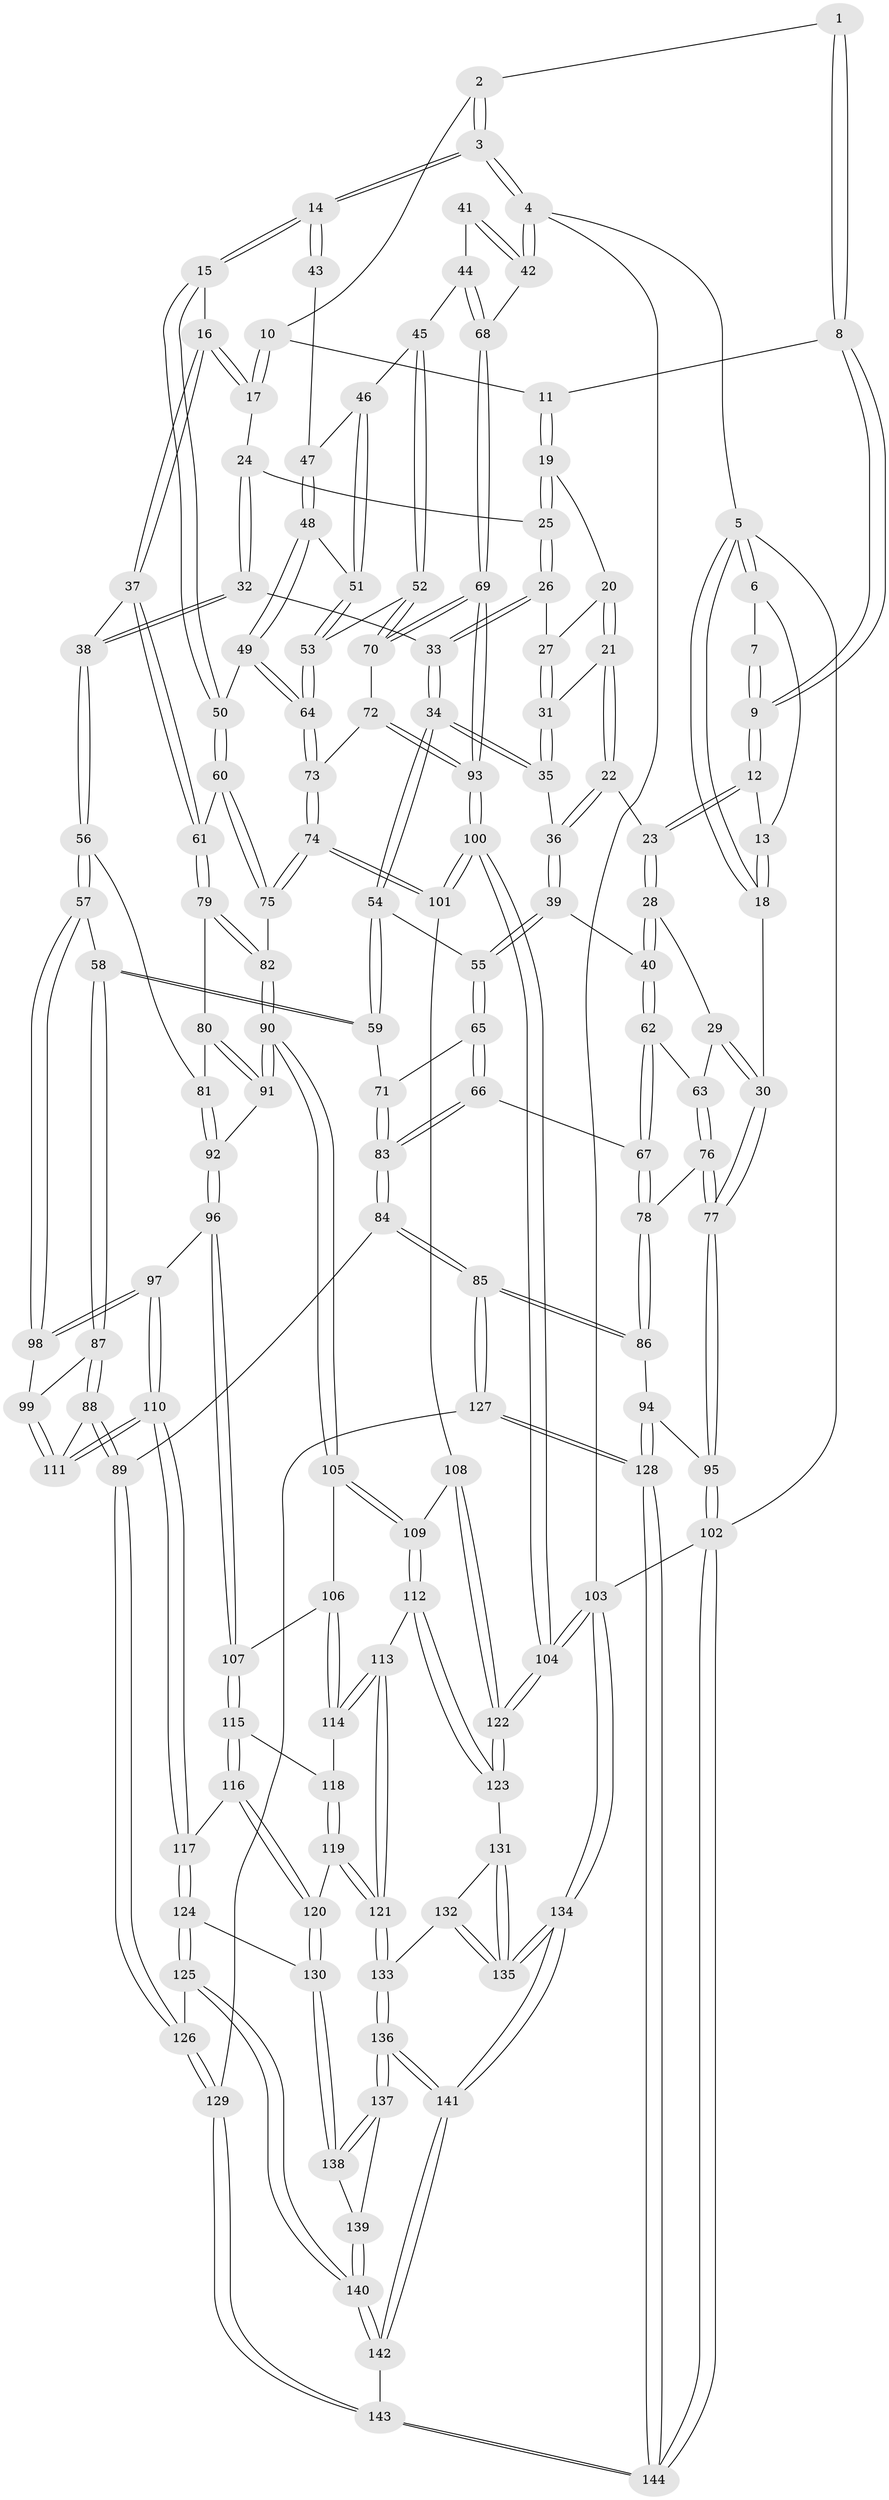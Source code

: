 // Generated by graph-tools (version 1.1) at 2025/27/03/15/25 16:27:57]
// undirected, 144 vertices, 357 edges
graph export_dot {
graph [start="1"]
  node [color=gray90,style=filled];
  1 [pos="+0.35421136830843786+0"];
  2 [pos="+0.40631725982689004+0"];
  3 [pos="+0.7244395950997793+0"];
  4 [pos="+1+0"];
  5 [pos="+0+0"];
  6 [pos="+0+0"];
  7 [pos="+0.1594430799648917+0"];
  8 [pos="+0.24774759946447744+0.1614910719936988"];
  9 [pos="+0.1772526884474569+0.16513904753841352"];
  10 [pos="+0.36796325726683116+0.10086589588895647"];
  11 [pos="+0.29623368860739824+0.1685641885370157"];
  12 [pos="+0.17399415915145308+0.16807887341551125"];
  13 [pos="+0.09527131767403417+0.1541104402218124"];
  14 [pos="+0.701253807220569+0.14650274339215053"];
  15 [pos="+0.6994961469177334+0.14913123471042028"];
  16 [pos="+0.6337822357642432+0.1989406176664056"];
  17 [pos="+0.5374783298098896+0.1970895450561431"];
  18 [pos="+0+0.20701465218573564"];
  19 [pos="+0.3322082626644457+0.21654787550645116"];
  20 [pos="+0.30532122529777556+0.2587883972513216"];
  21 [pos="+0.2620387104537944+0.2912066820413825"];
  22 [pos="+0.2088242585754221+0.29129322066842755"];
  23 [pos="+0.16779227659223447+0.21488266718944504"];
  24 [pos="+0.39134945881595123+0.24466835182641938"];
  25 [pos="+0.3537357818239569+0.23126449354476095"];
  26 [pos="+0.3305503510954265+0.30181345319031255"];
  27 [pos="+0.30009206362865076+0.2989045433650037"];
  28 [pos="+0.08275663327108423+0.3066091728742164"];
  29 [pos="+0.022039998051466652+0.3320174471331607"];
  30 [pos="+0+0.33461966316263625"];
  31 [pos="+0.29133070858113325+0.31131656139625147"];
  32 [pos="+0.3961959925423206+0.34247418876647456"];
  33 [pos="+0.33283122535445875+0.3524615989294029"];
  34 [pos="+0.3206030932316761+0.3597265396672496"];
  35 [pos="+0.29542024495996433+0.32923629977451896"];
  36 [pos="+0.21274480019946976+0.3281484144006514"];
  37 [pos="+0.6330885282406818+0.20048944036614724"];
  38 [pos="+0.467805530243732+0.4019593349824067"];
  39 [pos="+0.20655999508203807+0.3848581369871139"];
  40 [pos="+0.17708047859099507+0.3909551524736666"];
  41 [pos="+0.9740886866611193+0.1636680387781544"];
  42 [pos="+1+0"];
  43 [pos="+0.8396543207401335+0.215518366795792"];
  44 [pos="+1+0.305826538053295"];
  45 [pos="+0.9450585272296724+0.2796412599057966"];
  46 [pos="+0.9407610280012815+0.2778434244304543"];
  47 [pos="+0.8747367055430469+0.2424680769436982"];
  48 [pos="+0.8713922013537136+0.402812181831123"];
  49 [pos="+0.7964500744503964+0.41573542515754885"];
  50 [pos="+0.774950589789477+0.40493171292466756"];
  51 [pos="+0.8836499728126291+0.40661491981256603"];
  52 [pos="+0.9253784736228705+0.4273202802327687"];
  53 [pos="+0.9061086718506415+0.4194927679456698"];
  54 [pos="+0.2923355286317751+0.4112267141106344"];
  55 [pos="+0.22263738285732776+0.3973447988796036"];
  56 [pos="+0.4603800528334566+0.48926115644260426"];
  57 [pos="+0.4594148924321288+0.49025699415052093"];
  58 [pos="+0.35625255382946014+0.4854329814256884"];
  59 [pos="+0.3318411106938086+0.4734557282954575"];
  60 [pos="+0.7341132399997218+0.4561414233354683"];
  61 [pos="+0.6293295506668621+0.46096907340765914"];
  62 [pos="+0.12312028943565659+0.4350982900414636"];
  63 [pos="+0.11724147966809874+0.4353022617731844"];
  64 [pos="+0.8353043305478807+0.4833961023594834"];
  65 [pos="+0.21073571375215763+0.47553253013425834"];
  66 [pos="+0.1889289832537775+0.5063892802883845"];
  67 [pos="+0.15117600042323015+0.4809324036095374"];
  68 [pos="+1+0.3374249188678118"];
  69 [pos="+1+0.4305007966267112"];
  70 [pos="+0.9399938031083948+0.4422949432589709"];
  71 [pos="+0.2916618679603833+0.4942123247206265"];
  72 [pos="+0.8934294868962095+0.5230703438913322"];
  73 [pos="+0.8606877060329319+0.5454970738881325"];
  74 [pos="+0.8369124786402669+0.5985666169411311"];
  75 [pos="+0.7504804209392302+0.5800704523850527"];
  76 [pos="+0.044873433724234094+0.49678865765812624"];
  77 [pos="+0+0.4269259285780002"];
  78 [pos="+0.08601011277257553+0.554408998150151"];
  79 [pos="+0.6203888501501769+0.47225421347429547"];
  80 [pos="+0.6023629268840098+0.48244274050907565"];
  81 [pos="+0.5572743022545023+0.4962231589445675"];
  82 [pos="+0.729404897617636+0.5870346757366453"];
  83 [pos="+0.20317781920824357+0.5812057644176617"];
  84 [pos="+0.1786715065530511+0.6973419148844976"];
  85 [pos="+0.16715663627659094+0.7049395187745321"];
  86 [pos="+0.14397236990987206+0.6988126069968728"];
  87 [pos="+0.2741332515779178+0.6644264102908987"];
  88 [pos="+0.24493939925449532+0.6855014194227308"];
  89 [pos="+0.237426013678535+0.6875400221541312"];
  90 [pos="+0.721520685637181+0.5930286147751763"];
  91 [pos="+0.6538165623471145+0.5973002769662804"];
  92 [pos="+0.6082630470060743+0.6160620929062843"];
  93 [pos="+1+0.5846592863669885"];
  94 [pos="+0+0.7140595448975661"];
  95 [pos="+0+0.7113694795038841"];
  96 [pos="+0.5645663287674378+0.678993053969154"];
  97 [pos="+0.5240187177935779+0.6651720180000039"];
  98 [pos="+0.45698432183446314+0.5936284073012502"];
  99 [pos="+0.42464985991213755+0.6172983524371062"];
  100 [pos="+1+0.7486536732900431"];
  101 [pos="+0.8831562260286377+0.6819428673288355"];
  102 [pos="+0+1"];
  103 [pos="+1+1"];
  104 [pos="+1+1"];
  105 [pos="+0.6977207425764199+0.6776001451182205"];
  106 [pos="+0.6952852604385654+0.680718244453752"];
  107 [pos="+0.5674404721622704+0.6832852240624866"];
  108 [pos="+0.8719798338697853+0.694115186210334"];
  109 [pos="+0.8241169957807414+0.7241904501613912"];
  110 [pos="+0.4278638271480261+0.7728624717289295"];
  111 [pos="+0.4066854220728974+0.7511313722994477"];
  112 [pos="+0.7563861029478856+0.7906376689041045"];
  113 [pos="+0.7217930455954079+0.8022279638702738"];
  114 [pos="+0.6966603682439984+0.751111796070113"];
  115 [pos="+0.571518876781849+0.6995429627680586"];
  116 [pos="+0.5175415426191864+0.7933757072978962"];
  117 [pos="+0.43403756115623154+0.8028890369212845"];
  118 [pos="+0.5814013862624373+0.7127362279148959"];
  119 [pos="+0.6223068221042894+0.8324939381338257"];
  120 [pos="+0.5799649208887783+0.8514798771709848"];
  121 [pos="+0.6904354850186591+0.8438755428853947"];
  122 [pos="+0.8660038883844797+0.8660225570263476"];
  123 [pos="+0.8397553018063931+0.8662033975738943"];
  124 [pos="+0.42776022404412295+0.8217530719008302"];
  125 [pos="+0.40766672167555446+0.8616654070131439"];
  126 [pos="+0.406083144135438+0.861520666881514"];
  127 [pos="+0.18282991243806912+0.7898473924353273"];
  128 [pos="+0.06868936671014261+0.991123159457191"];
  129 [pos="+0.2624080628068216+0.8706245472246857"];
  130 [pos="+0.567867551789621+0.8687753040980513"];
  131 [pos="+0.8276253966217044+0.8774552278501747"];
  132 [pos="+0.7097790746360817+0.8699458972374772"];
  133 [pos="+0.6955089817398227+0.8637597702108494"];
  134 [pos="+0.8445274491891058+1"];
  135 [pos="+0.7972152883797521+0.9197814009417795"];
  136 [pos="+0.6814516484674922+0.9714547492886997"];
  137 [pos="+0.6729363103025303+0.9673586352492068"];
  138 [pos="+0.5604983356941683+0.8855594084674966"];
  139 [pos="+0.5306204068858352+0.9262024604326041"];
  140 [pos="+0.4596329280591388+0.9897813131888282"];
  141 [pos="+0.729408792998699+1"];
  142 [pos="+0.43730321168216757+1"];
  143 [pos="+0.2828537019280682+1"];
  144 [pos="+0+1"];
  1 -- 2;
  1 -- 8;
  1 -- 8;
  2 -- 3;
  2 -- 3;
  2 -- 10;
  3 -- 4;
  3 -- 4;
  3 -- 14;
  3 -- 14;
  4 -- 5;
  4 -- 42;
  4 -- 42;
  4 -- 103;
  5 -- 6;
  5 -- 6;
  5 -- 18;
  5 -- 18;
  5 -- 102;
  6 -- 7;
  6 -- 13;
  7 -- 9;
  7 -- 9;
  8 -- 9;
  8 -- 9;
  8 -- 11;
  9 -- 12;
  9 -- 12;
  10 -- 11;
  10 -- 17;
  10 -- 17;
  11 -- 19;
  11 -- 19;
  12 -- 13;
  12 -- 23;
  12 -- 23;
  13 -- 18;
  13 -- 18;
  14 -- 15;
  14 -- 15;
  14 -- 43;
  14 -- 43;
  15 -- 16;
  15 -- 50;
  15 -- 50;
  16 -- 17;
  16 -- 17;
  16 -- 37;
  16 -- 37;
  17 -- 24;
  18 -- 30;
  19 -- 20;
  19 -- 25;
  19 -- 25;
  20 -- 21;
  20 -- 21;
  20 -- 27;
  21 -- 22;
  21 -- 22;
  21 -- 31;
  22 -- 23;
  22 -- 36;
  22 -- 36;
  23 -- 28;
  23 -- 28;
  24 -- 25;
  24 -- 32;
  24 -- 32;
  25 -- 26;
  25 -- 26;
  26 -- 27;
  26 -- 33;
  26 -- 33;
  27 -- 31;
  27 -- 31;
  28 -- 29;
  28 -- 40;
  28 -- 40;
  29 -- 30;
  29 -- 30;
  29 -- 63;
  30 -- 77;
  30 -- 77;
  31 -- 35;
  31 -- 35;
  32 -- 33;
  32 -- 38;
  32 -- 38;
  33 -- 34;
  33 -- 34;
  34 -- 35;
  34 -- 35;
  34 -- 54;
  34 -- 54;
  35 -- 36;
  36 -- 39;
  36 -- 39;
  37 -- 38;
  37 -- 61;
  37 -- 61;
  38 -- 56;
  38 -- 56;
  39 -- 40;
  39 -- 55;
  39 -- 55;
  40 -- 62;
  40 -- 62;
  41 -- 42;
  41 -- 42;
  41 -- 44;
  42 -- 68;
  43 -- 47;
  44 -- 45;
  44 -- 68;
  44 -- 68;
  45 -- 46;
  45 -- 52;
  45 -- 52;
  46 -- 47;
  46 -- 51;
  46 -- 51;
  47 -- 48;
  47 -- 48;
  48 -- 49;
  48 -- 49;
  48 -- 51;
  49 -- 50;
  49 -- 64;
  49 -- 64;
  50 -- 60;
  50 -- 60;
  51 -- 53;
  51 -- 53;
  52 -- 53;
  52 -- 70;
  52 -- 70;
  53 -- 64;
  53 -- 64;
  54 -- 55;
  54 -- 59;
  54 -- 59;
  55 -- 65;
  55 -- 65;
  56 -- 57;
  56 -- 57;
  56 -- 81;
  57 -- 58;
  57 -- 98;
  57 -- 98;
  58 -- 59;
  58 -- 59;
  58 -- 87;
  58 -- 87;
  59 -- 71;
  60 -- 61;
  60 -- 75;
  60 -- 75;
  61 -- 79;
  61 -- 79;
  62 -- 63;
  62 -- 67;
  62 -- 67;
  63 -- 76;
  63 -- 76;
  64 -- 73;
  64 -- 73;
  65 -- 66;
  65 -- 66;
  65 -- 71;
  66 -- 67;
  66 -- 83;
  66 -- 83;
  67 -- 78;
  67 -- 78;
  68 -- 69;
  68 -- 69;
  69 -- 70;
  69 -- 70;
  69 -- 93;
  69 -- 93;
  70 -- 72;
  71 -- 83;
  71 -- 83;
  72 -- 73;
  72 -- 93;
  72 -- 93;
  73 -- 74;
  73 -- 74;
  74 -- 75;
  74 -- 75;
  74 -- 101;
  74 -- 101;
  75 -- 82;
  76 -- 77;
  76 -- 77;
  76 -- 78;
  77 -- 95;
  77 -- 95;
  78 -- 86;
  78 -- 86;
  79 -- 80;
  79 -- 82;
  79 -- 82;
  80 -- 81;
  80 -- 91;
  80 -- 91;
  81 -- 92;
  81 -- 92;
  82 -- 90;
  82 -- 90;
  83 -- 84;
  83 -- 84;
  84 -- 85;
  84 -- 85;
  84 -- 89;
  85 -- 86;
  85 -- 86;
  85 -- 127;
  85 -- 127;
  86 -- 94;
  87 -- 88;
  87 -- 88;
  87 -- 99;
  88 -- 89;
  88 -- 89;
  88 -- 111;
  89 -- 126;
  89 -- 126;
  90 -- 91;
  90 -- 91;
  90 -- 105;
  90 -- 105;
  91 -- 92;
  92 -- 96;
  92 -- 96;
  93 -- 100;
  93 -- 100;
  94 -- 95;
  94 -- 128;
  94 -- 128;
  95 -- 102;
  95 -- 102;
  96 -- 97;
  96 -- 107;
  96 -- 107;
  97 -- 98;
  97 -- 98;
  97 -- 110;
  97 -- 110;
  98 -- 99;
  99 -- 111;
  99 -- 111;
  100 -- 101;
  100 -- 101;
  100 -- 104;
  100 -- 104;
  101 -- 108;
  102 -- 144;
  102 -- 144;
  102 -- 103;
  103 -- 104;
  103 -- 104;
  103 -- 134;
  103 -- 134;
  104 -- 122;
  104 -- 122;
  105 -- 106;
  105 -- 109;
  105 -- 109;
  106 -- 107;
  106 -- 114;
  106 -- 114;
  107 -- 115;
  107 -- 115;
  108 -- 109;
  108 -- 122;
  108 -- 122;
  109 -- 112;
  109 -- 112;
  110 -- 111;
  110 -- 111;
  110 -- 117;
  110 -- 117;
  112 -- 113;
  112 -- 123;
  112 -- 123;
  113 -- 114;
  113 -- 114;
  113 -- 121;
  113 -- 121;
  114 -- 118;
  115 -- 116;
  115 -- 116;
  115 -- 118;
  116 -- 117;
  116 -- 120;
  116 -- 120;
  117 -- 124;
  117 -- 124;
  118 -- 119;
  118 -- 119;
  119 -- 120;
  119 -- 121;
  119 -- 121;
  120 -- 130;
  120 -- 130;
  121 -- 133;
  121 -- 133;
  122 -- 123;
  122 -- 123;
  123 -- 131;
  124 -- 125;
  124 -- 125;
  124 -- 130;
  125 -- 126;
  125 -- 140;
  125 -- 140;
  126 -- 129;
  126 -- 129;
  127 -- 128;
  127 -- 128;
  127 -- 129;
  128 -- 144;
  128 -- 144;
  129 -- 143;
  129 -- 143;
  130 -- 138;
  130 -- 138;
  131 -- 132;
  131 -- 135;
  131 -- 135;
  132 -- 133;
  132 -- 135;
  132 -- 135;
  133 -- 136;
  133 -- 136;
  134 -- 135;
  134 -- 135;
  134 -- 141;
  134 -- 141;
  136 -- 137;
  136 -- 137;
  136 -- 141;
  136 -- 141;
  137 -- 138;
  137 -- 138;
  137 -- 139;
  138 -- 139;
  139 -- 140;
  139 -- 140;
  140 -- 142;
  140 -- 142;
  141 -- 142;
  141 -- 142;
  142 -- 143;
  143 -- 144;
  143 -- 144;
}
